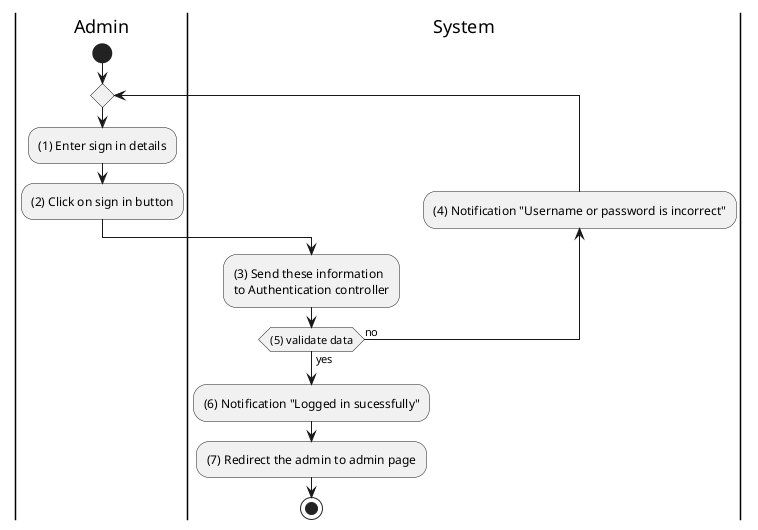 @startuml Signin
|Admin|
start
repeat 
:(1) Enter sign in details;
:(2) Click on sign in button;
|System|
:(3) Send these information 
to Authentication controller;
backward:(4) Notification "Username or password is incorrect";
repeat while ((5) validate data) is (no) not (yes)
:(6) Notification "Logged in sucessfully";
:(7) Redirect the admin to admin page;
stop
@enduml